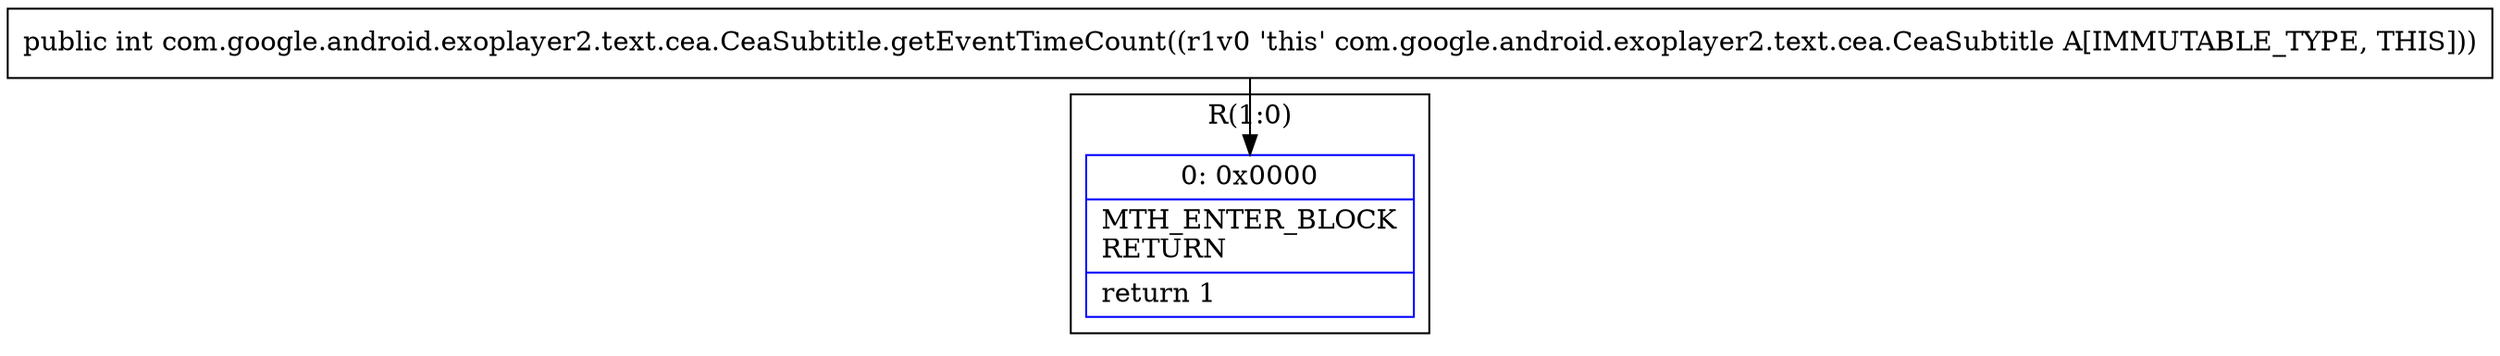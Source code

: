 digraph "CFG forcom.google.android.exoplayer2.text.cea.CeaSubtitle.getEventTimeCount()I" {
subgraph cluster_Region_240063609 {
label = "R(1:0)";
node [shape=record,color=blue];
Node_0 [shape=record,label="{0\:\ 0x0000|MTH_ENTER_BLOCK\lRETURN\l|return 1\l}"];
}
MethodNode[shape=record,label="{public int com.google.android.exoplayer2.text.cea.CeaSubtitle.getEventTimeCount((r1v0 'this' com.google.android.exoplayer2.text.cea.CeaSubtitle A[IMMUTABLE_TYPE, THIS])) }"];
MethodNode -> Node_0;
}

